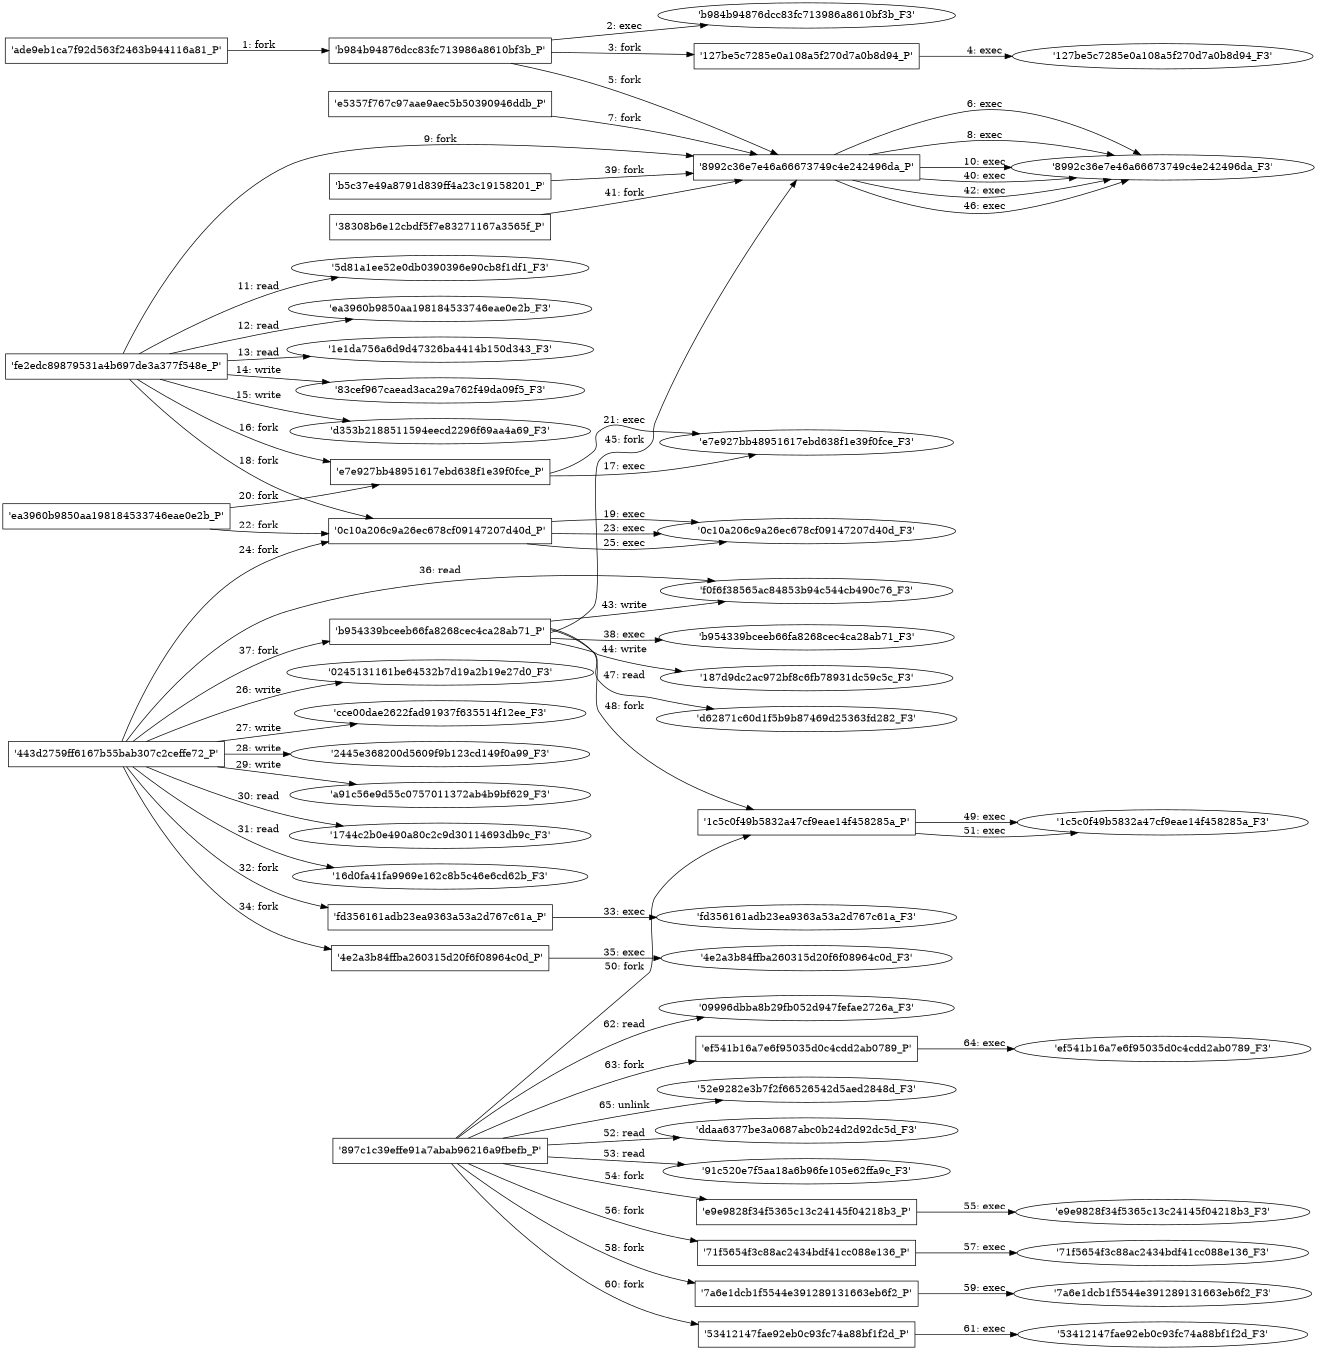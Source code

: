 digraph "D:\Learning\Paper\apt\基于CTI的攻击预警\Dataset\攻击图\ASGfromALLCTI\The Windows 8.1 Kernel Patch Protection.dot" {
rankdir="LR"
size="9"
fixedsize="false"
splines="true"
nodesep=0.3
ranksep=0
fontsize=10
overlap="scalexy"
engine= "neato"
	"'ade9eb1ca7f92d563f2463b944116a81_P'" [node_type=Process shape=box]
	"'b984b94876dcc83fc713986a8610bf3b_P'" [node_type=Process shape=box]
	"'ade9eb1ca7f92d563f2463b944116a81_P'" -> "'b984b94876dcc83fc713986a8610bf3b_P'" [label="1: fork"]
	"'b984b94876dcc83fc713986a8610bf3b_P'" [node_type=Process shape=box]
	"'b984b94876dcc83fc713986a8610bf3b_F3'" [node_type=File shape=ellipse]
	"'b984b94876dcc83fc713986a8610bf3b_P'" -> "'b984b94876dcc83fc713986a8610bf3b_F3'" [label="2: exec"]
	"'b984b94876dcc83fc713986a8610bf3b_P'" [node_type=Process shape=box]
	"'127be5c7285e0a108a5f270d7a0b8d94_P'" [node_type=Process shape=box]
	"'b984b94876dcc83fc713986a8610bf3b_P'" -> "'127be5c7285e0a108a5f270d7a0b8d94_P'" [label="3: fork"]
	"'127be5c7285e0a108a5f270d7a0b8d94_P'" [node_type=Process shape=box]
	"'127be5c7285e0a108a5f270d7a0b8d94_F3'" [node_type=File shape=ellipse]
	"'127be5c7285e0a108a5f270d7a0b8d94_P'" -> "'127be5c7285e0a108a5f270d7a0b8d94_F3'" [label="4: exec"]
	"'b984b94876dcc83fc713986a8610bf3b_P'" [node_type=Process shape=box]
	"'8992c36e7e46a66673749c4e242496da_P'" [node_type=Process shape=box]
	"'b984b94876dcc83fc713986a8610bf3b_P'" -> "'8992c36e7e46a66673749c4e242496da_P'" [label="5: fork"]
	"'8992c36e7e46a66673749c4e242496da_P'" [node_type=Process shape=box]
	"'8992c36e7e46a66673749c4e242496da_F3'" [node_type=File shape=ellipse]
	"'8992c36e7e46a66673749c4e242496da_P'" -> "'8992c36e7e46a66673749c4e242496da_F3'" [label="6: exec"]
	"'e5357f767c97aae9aec5b50390946ddb_P'" [node_type=Process shape=box]
	"'8992c36e7e46a66673749c4e242496da_P'" [node_type=Process shape=box]
	"'e5357f767c97aae9aec5b50390946ddb_P'" -> "'8992c36e7e46a66673749c4e242496da_P'" [label="7: fork"]
	"'8992c36e7e46a66673749c4e242496da_P'" [node_type=Process shape=box]
	"'8992c36e7e46a66673749c4e242496da_F3'" [node_type=File shape=ellipse]
	"'8992c36e7e46a66673749c4e242496da_P'" -> "'8992c36e7e46a66673749c4e242496da_F3'" [label="8: exec"]
	"'fe2edc89879531a4b697de3a377f548e_P'" [node_type=Process shape=box]
	"'8992c36e7e46a66673749c4e242496da_P'" [node_type=Process shape=box]
	"'fe2edc89879531a4b697de3a377f548e_P'" -> "'8992c36e7e46a66673749c4e242496da_P'" [label="9: fork"]
	"'8992c36e7e46a66673749c4e242496da_P'" [node_type=Process shape=box]
	"'8992c36e7e46a66673749c4e242496da_F3'" [node_type=File shape=ellipse]
	"'8992c36e7e46a66673749c4e242496da_P'" -> "'8992c36e7e46a66673749c4e242496da_F3'" [label="10: exec"]
	"'5d81a1ee52e0db0390396e90cb8f1df1_F3'" [node_type=file shape=ellipse]
	"'fe2edc89879531a4b697de3a377f548e_P'" [node_type=Process shape=box]
	"'fe2edc89879531a4b697de3a377f548e_P'" -> "'5d81a1ee52e0db0390396e90cb8f1df1_F3'" [label="11: read"]
	"'ea3960b9850aa198184533746eae0e2b_F3'" [node_type=file shape=ellipse]
	"'fe2edc89879531a4b697de3a377f548e_P'" [node_type=Process shape=box]
	"'fe2edc89879531a4b697de3a377f548e_P'" -> "'ea3960b9850aa198184533746eae0e2b_F3'" [label="12: read"]
	"'1e1da756a6d9d47326ba4414b150d343_F3'" [node_type=file shape=ellipse]
	"'fe2edc89879531a4b697de3a377f548e_P'" [node_type=Process shape=box]
	"'fe2edc89879531a4b697de3a377f548e_P'" -> "'1e1da756a6d9d47326ba4414b150d343_F3'" [label="13: read"]
	"'83cef967caead3aca29a762f49da09f5_F3'" [node_type=file shape=ellipse]
	"'fe2edc89879531a4b697de3a377f548e_P'" [node_type=Process shape=box]
	"'fe2edc89879531a4b697de3a377f548e_P'" -> "'83cef967caead3aca29a762f49da09f5_F3'" [label="14: write"]
	"'d353b2188511594eecd2296f69aa4a69_F3'" [node_type=file shape=ellipse]
	"'fe2edc89879531a4b697de3a377f548e_P'" [node_type=Process shape=box]
	"'fe2edc89879531a4b697de3a377f548e_P'" -> "'d353b2188511594eecd2296f69aa4a69_F3'" [label="15: write"]
	"'fe2edc89879531a4b697de3a377f548e_P'" [node_type=Process shape=box]
	"'e7e927bb48951617ebd638f1e39f0fce_P'" [node_type=Process shape=box]
	"'fe2edc89879531a4b697de3a377f548e_P'" -> "'e7e927bb48951617ebd638f1e39f0fce_P'" [label="16: fork"]
	"'e7e927bb48951617ebd638f1e39f0fce_P'" [node_type=Process shape=box]
	"'e7e927bb48951617ebd638f1e39f0fce_F3'" [node_type=File shape=ellipse]
	"'e7e927bb48951617ebd638f1e39f0fce_P'" -> "'e7e927bb48951617ebd638f1e39f0fce_F3'" [label="17: exec"]
	"'fe2edc89879531a4b697de3a377f548e_P'" [node_type=Process shape=box]
	"'0c10a206c9a26ec678cf09147207d40d_P'" [node_type=Process shape=box]
	"'fe2edc89879531a4b697de3a377f548e_P'" -> "'0c10a206c9a26ec678cf09147207d40d_P'" [label="18: fork"]
	"'0c10a206c9a26ec678cf09147207d40d_P'" [node_type=Process shape=box]
	"'0c10a206c9a26ec678cf09147207d40d_F3'" [node_type=File shape=ellipse]
	"'0c10a206c9a26ec678cf09147207d40d_P'" -> "'0c10a206c9a26ec678cf09147207d40d_F3'" [label="19: exec"]
	"'ea3960b9850aa198184533746eae0e2b_P'" [node_type=Process shape=box]
	"'e7e927bb48951617ebd638f1e39f0fce_P'" [node_type=Process shape=box]
	"'ea3960b9850aa198184533746eae0e2b_P'" -> "'e7e927bb48951617ebd638f1e39f0fce_P'" [label="20: fork"]
	"'e7e927bb48951617ebd638f1e39f0fce_P'" [node_type=Process shape=box]
	"'e7e927bb48951617ebd638f1e39f0fce_F3'" [node_type=File shape=ellipse]
	"'e7e927bb48951617ebd638f1e39f0fce_P'" -> "'e7e927bb48951617ebd638f1e39f0fce_F3'" [label="21: exec"]
	"'ea3960b9850aa198184533746eae0e2b_P'" [node_type=Process shape=box]
	"'0c10a206c9a26ec678cf09147207d40d_P'" [node_type=Process shape=box]
	"'ea3960b9850aa198184533746eae0e2b_P'" -> "'0c10a206c9a26ec678cf09147207d40d_P'" [label="22: fork"]
	"'0c10a206c9a26ec678cf09147207d40d_P'" [node_type=Process shape=box]
	"'0c10a206c9a26ec678cf09147207d40d_F3'" [node_type=File shape=ellipse]
	"'0c10a206c9a26ec678cf09147207d40d_P'" -> "'0c10a206c9a26ec678cf09147207d40d_F3'" [label="23: exec"]
	"'443d2759ff6167b55bab307c2ceffe72_P'" [node_type=Process shape=box]
	"'0c10a206c9a26ec678cf09147207d40d_P'" [node_type=Process shape=box]
	"'443d2759ff6167b55bab307c2ceffe72_P'" -> "'0c10a206c9a26ec678cf09147207d40d_P'" [label="24: fork"]
	"'0c10a206c9a26ec678cf09147207d40d_P'" [node_type=Process shape=box]
	"'0c10a206c9a26ec678cf09147207d40d_F3'" [node_type=File shape=ellipse]
	"'0c10a206c9a26ec678cf09147207d40d_P'" -> "'0c10a206c9a26ec678cf09147207d40d_F3'" [label="25: exec"]
	"'0245131161be64532b7d19a2b19e27d0_F3'" [node_type=file shape=ellipse]
	"'443d2759ff6167b55bab307c2ceffe72_P'" [node_type=Process shape=box]
	"'443d2759ff6167b55bab307c2ceffe72_P'" -> "'0245131161be64532b7d19a2b19e27d0_F3'" [label="26: write"]
	"'cce00dae2622fad91937f635514f12ee_F3'" [node_type=file shape=ellipse]
	"'443d2759ff6167b55bab307c2ceffe72_P'" [node_type=Process shape=box]
	"'443d2759ff6167b55bab307c2ceffe72_P'" -> "'cce00dae2622fad91937f635514f12ee_F3'" [label="27: write"]
	"'2445e368200d5609f9b123cd149f0a99_F3'" [node_type=file shape=ellipse]
	"'443d2759ff6167b55bab307c2ceffe72_P'" [node_type=Process shape=box]
	"'443d2759ff6167b55bab307c2ceffe72_P'" -> "'2445e368200d5609f9b123cd149f0a99_F3'" [label="28: write"]
	"'a91c56e9d55c0757011372ab4b9bf629_F3'" [node_type=file shape=ellipse]
	"'443d2759ff6167b55bab307c2ceffe72_P'" [node_type=Process shape=box]
	"'443d2759ff6167b55bab307c2ceffe72_P'" -> "'a91c56e9d55c0757011372ab4b9bf629_F3'" [label="29: write"]
	"'1744c2b0e490a80c2c9d30114693db9c_F3'" [node_type=file shape=ellipse]
	"'443d2759ff6167b55bab307c2ceffe72_P'" [node_type=Process shape=box]
	"'443d2759ff6167b55bab307c2ceffe72_P'" -> "'1744c2b0e490a80c2c9d30114693db9c_F3'" [label="30: read"]
	"'16d0fa41fa9969e162c8b5c46e6cd62b_F3'" [node_type=file shape=ellipse]
	"'443d2759ff6167b55bab307c2ceffe72_P'" [node_type=Process shape=box]
	"'443d2759ff6167b55bab307c2ceffe72_P'" -> "'16d0fa41fa9969e162c8b5c46e6cd62b_F3'" [label="31: read"]
	"'443d2759ff6167b55bab307c2ceffe72_P'" [node_type=Process shape=box]
	"'fd356161adb23ea9363a53a2d767c61a_P'" [node_type=Process shape=box]
	"'443d2759ff6167b55bab307c2ceffe72_P'" -> "'fd356161adb23ea9363a53a2d767c61a_P'" [label="32: fork"]
	"'fd356161adb23ea9363a53a2d767c61a_P'" [node_type=Process shape=box]
	"'fd356161adb23ea9363a53a2d767c61a_F3'" [node_type=File shape=ellipse]
	"'fd356161adb23ea9363a53a2d767c61a_P'" -> "'fd356161adb23ea9363a53a2d767c61a_F3'" [label="33: exec"]
	"'443d2759ff6167b55bab307c2ceffe72_P'" [node_type=Process shape=box]
	"'4e2a3b84ffba260315d20f6f08964c0d_P'" [node_type=Process shape=box]
	"'443d2759ff6167b55bab307c2ceffe72_P'" -> "'4e2a3b84ffba260315d20f6f08964c0d_P'" [label="34: fork"]
	"'4e2a3b84ffba260315d20f6f08964c0d_P'" [node_type=Process shape=box]
	"'4e2a3b84ffba260315d20f6f08964c0d_F3'" [node_type=File shape=ellipse]
	"'4e2a3b84ffba260315d20f6f08964c0d_P'" -> "'4e2a3b84ffba260315d20f6f08964c0d_F3'" [label="35: exec"]
	"'f0f6f38565ac84853b94c544cb490c76_F3'" [node_type=file shape=ellipse]
	"'443d2759ff6167b55bab307c2ceffe72_P'" [node_type=Process shape=box]
	"'443d2759ff6167b55bab307c2ceffe72_P'" -> "'f0f6f38565ac84853b94c544cb490c76_F3'" [label="36: read"]
	"'443d2759ff6167b55bab307c2ceffe72_P'" [node_type=Process shape=box]
	"'b954339bceeb66fa8268cec4ca28ab71_P'" [node_type=Process shape=box]
	"'443d2759ff6167b55bab307c2ceffe72_P'" -> "'b954339bceeb66fa8268cec4ca28ab71_P'" [label="37: fork"]
	"'b954339bceeb66fa8268cec4ca28ab71_P'" [node_type=Process shape=box]
	"'b954339bceeb66fa8268cec4ca28ab71_F3'" [node_type=File shape=ellipse]
	"'b954339bceeb66fa8268cec4ca28ab71_P'" -> "'b954339bceeb66fa8268cec4ca28ab71_F3'" [label="38: exec"]
	"'b5c37e49a8791d839ff4a23c19158201_P'" [node_type=Process shape=box]
	"'8992c36e7e46a66673749c4e242496da_P'" [node_type=Process shape=box]
	"'b5c37e49a8791d839ff4a23c19158201_P'" -> "'8992c36e7e46a66673749c4e242496da_P'" [label="39: fork"]
	"'8992c36e7e46a66673749c4e242496da_P'" [node_type=Process shape=box]
	"'8992c36e7e46a66673749c4e242496da_F3'" [node_type=File shape=ellipse]
	"'8992c36e7e46a66673749c4e242496da_P'" -> "'8992c36e7e46a66673749c4e242496da_F3'" [label="40: exec"]
	"'38308b6e12cbdf5f7e83271167a3565f_P'" [node_type=Process shape=box]
	"'8992c36e7e46a66673749c4e242496da_P'" [node_type=Process shape=box]
	"'38308b6e12cbdf5f7e83271167a3565f_P'" -> "'8992c36e7e46a66673749c4e242496da_P'" [label="41: fork"]
	"'8992c36e7e46a66673749c4e242496da_P'" [node_type=Process shape=box]
	"'8992c36e7e46a66673749c4e242496da_F3'" [node_type=File shape=ellipse]
	"'8992c36e7e46a66673749c4e242496da_P'" -> "'8992c36e7e46a66673749c4e242496da_F3'" [label="42: exec"]
	"'f0f6f38565ac84853b94c544cb490c76_F3'" [node_type=file shape=ellipse]
	"'b954339bceeb66fa8268cec4ca28ab71_P'" [node_type=Process shape=box]
	"'b954339bceeb66fa8268cec4ca28ab71_P'" -> "'f0f6f38565ac84853b94c544cb490c76_F3'" [label="43: write"]
	"'187d9dc2ac972bf8c6fb78931dc59c5c_F3'" [node_type=file shape=ellipse]
	"'b954339bceeb66fa8268cec4ca28ab71_P'" [node_type=Process shape=box]
	"'b954339bceeb66fa8268cec4ca28ab71_P'" -> "'187d9dc2ac972bf8c6fb78931dc59c5c_F3'" [label="44: write"]
	"'b954339bceeb66fa8268cec4ca28ab71_P'" [node_type=Process shape=box]
	"'8992c36e7e46a66673749c4e242496da_P'" [node_type=Process shape=box]
	"'b954339bceeb66fa8268cec4ca28ab71_P'" -> "'8992c36e7e46a66673749c4e242496da_P'" [label="45: fork"]
	"'8992c36e7e46a66673749c4e242496da_P'" [node_type=Process shape=box]
	"'8992c36e7e46a66673749c4e242496da_F3'" [node_type=File shape=ellipse]
	"'8992c36e7e46a66673749c4e242496da_P'" -> "'8992c36e7e46a66673749c4e242496da_F3'" [label="46: exec"]
	"'d62871c60d1f5b9b87469d25363fd282_F3'" [node_type=file shape=ellipse]
	"'b954339bceeb66fa8268cec4ca28ab71_P'" [node_type=Process shape=box]
	"'b954339bceeb66fa8268cec4ca28ab71_P'" -> "'d62871c60d1f5b9b87469d25363fd282_F3'" [label="47: read"]
	"'b954339bceeb66fa8268cec4ca28ab71_P'" [node_type=Process shape=box]
	"'1c5c0f49b5832a47cf9eae14f458285a_P'" [node_type=Process shape=box]
	"'b954339bceeb66fa8268cec4ca28ab71_P'" -> "'1c5c0f49b5832a47cf9eae14f458285a_P'" [label="48: fork"]
	"'1c5c0f49b5832a47cf9eae14f458285a_P'" [node_type=Process shape=box]
	"'1c5c0f49b5832a47cf9eae14f458285a_F3'" [node_type=File shape=ellipse]
	"'1c5c0f49b5832a47cf9eae14f458285a_P'" -> "'1c5c0f49b5832a47cf9eae14f458285a_F3'" [label="49: exec"]
	"'897c1c39effe91a7abab96216a9fbefb_P'" [node_type=Process shape=box]
	"'1c5c0f49b5832a47cf9eae14f458285a_P'" [node_type=Process shape=box]
	"'897c1c39effe91a7abab96216a9fbefb_P'" -> "'1c5c0f49b5832a47cf9eae14f458285a_P'" [label="50: fork"]
	"'1c5c0f49b5832a47cf9eae14f458285a_P'" [node_type=Process shape=box]
	"'1c5c0f49b5832a47cf9eae14f458285a_F3'" [node_type=File shape=ellipse]
	"'1c5c0f49b5832a47cf9eae14f458285a_P'" -> "'1c5c0f49b5832a47cf9eae14f458285a_F3'" [label="51: exec"]
	"'ddaa6377be3a0687abc0b24d2d92dc5d_F3'" [node_type=file shape=ellipse]
	"'897c1c39effe91a7abab96216a9fbefb_P'" [node_type=Process shape=box]
	"'897c1c39effe91a7abab96216a9fbefb_P'" -> "'ddaa6377be3a0687abc0b24d2d92dc5d_F3'" [label="52: read"]
	"'91c520e7f5aa18a6b96fe105e62ffa9c_F3'" [node_type=file shape=ellipse]
	"'897c1c39effe91a7abab96216a9fbefb_P'" [node_type=Process shape=box]
	"'897c1c39effe91a7abab96216a9fbefb_P'" -> "'91c520e7f5aa18a6b96fe105e62ffa9c_F3'" [label="53: read"]
	"'897c1c39effe91a7abab96216a9fbefb_P'" [node_type=Process shape=box]
	"'e9e9828f34f5365c13c24145f04218b3_P'" [node_type=Process shape=box]
	"'897c1c39effe91a7abab96216a9fbefb_P'" -> "'e9e9828f34f5365c13c24145f04218b3_P'" [label="54: fork"]
	"'e9e9828f34f5365c13c24145f04218b3_P'" [node_type=Process shape=box]
	"'e9e9828f34f5365c13c24145f04218b3_F3'" [node_type=File shape=ellipse]
	"'e9e9828f34f5365c13c24145f04218b3_P'" -> "'e9e9828f34f5365c13c24145f04218b3_F3'" [label="55: exec"]
	"'897c1c39effe91a7abab96216a9fbefb_P'" [node_type=Process shape=box]
	"'71f5654f3c88ac2434bdf41cc088e136_P'" [node_type=Process shape=box]
	"'897c1c39effe91a7abab96216a9fbefb_P'" -> "'71f5654f3c88ac2434bdf41cc088e136_P'" [label="56: fork"]
	"'71f5654f3c88ac2434bdf41cc088e136_P'" [node_type=Process shape=box]
	"'71f5654f3c88ac2434bdf41cc088e136_F3'" [node_type=File shape=ellipse]
	"'71f5654f3c88ac2434bdf41cc088e136_P'" -> "'71f5654f3c88ac2434bdf41cc088e136_F3'" [label="57: exec"]
	"'897c1c39effe91a7abab96216a9fbefb_P'" [node_type=Process shape=box]
	"'7a6e1dcb1f5544e391289131663eb6f2_P'" [node_type=Process shape=box]
	"'897c1c39effe91a7abab96216a9fbefb_P'" -> "'7a6e1dcb1f5544e391289131663eb6f2_P'" [label="58: fork"]
	"'7a6e1dcb1f5544e391289131663eb6f2_P'" [node_type=Process shape=box]
	"'7a6e1dcb1f5544e391289131663eb6f2_F3'" [node_type=File shape=ellipse]
	"'7a6e1dcb1f5544e391289131663eb6f2_P'" -> "'7a6e1dcb1f5544e391289131663eb6f2_F3'" [label="59: exec"]
	"'897c1c39effe91a7abab96216a9fbefb_P'" [node_type=Process shape=box]
	"'53412147fae92eb0c93fc74a88bf1f2d_P'" [node_type=Process shape=box]
	"'897c1c39effe91a7abab96216a9fbefb_P'" -> "'53412147fae92eb0c93fc74a88bf1f2d_P'" [label="60: fork"]
	"'53412147fae92eb0c93fc74a88bf1f2d_P'" [node_type=Process shape=box]
	"'53412147fae92eb0c93fc74a88bf1f2d_F3'" [node_type=File shape=ellipse]
	"'53412147fae92eb0c93fc74a88bf1f2d_P'" -> "'53412147fae92eb0c93fc74a88bf1f2d_F3'" [label="61: exec"]
	"'09996dbba8b29fb052d947fefae2726a_F3'" [node_type=file shape=ellipse]
	"'897c1c39effe91a7abab96216a9fbefb_P'" [node_type=Process shape=box]
	"'897c1c39effe91a7abab96216a9fbefb_P'" -> "'09996dbba8b29fb052d947fefae2726a_F3'" [label="62: read"]
	"'897c1c39effe91a7abab96216a9fbefb_P'" [node_type=Process shape=box]
	"'ef541b16a7e6f95035d0c4cdd2ab0789_P'" [node_type=Process shape=box]
	"'897c1c39effe91a7abab96216a9fbefb_P'" -> "'ef541b16a7e6f95035d0c4cdd2ab0789_P'" [label="63: fork"]
	"'ef541b16a7e6f95035d0c4cdd2ab0789_P'" [node_type=Process shape=box]
	"'ef541b16a7e6f95035d0c4cdd2ab0789_F3'" [node_type=File shape=ellipse]
	"'ef541b16a7e6f95035d0c4cdd2ab0789_P'" -> "'ef541b16a7e6f95035d0c4cdd2ab0789_F3'" [label="64: exec"]
	"'52e9282e3b7f2f66526542d5aed2848d_F3'" [node_type=file shape=ellipse]
	"'897c1c39effe91a7abab96216a9fbefb_P'" [node_type=Process shape=box]
	"'897c1c39effe91a7abab96216a9fbefb_P'" -> "'52e9282e3b7f2f66526542d5aed2848d_F3'" [label="65: unlink"]
}
